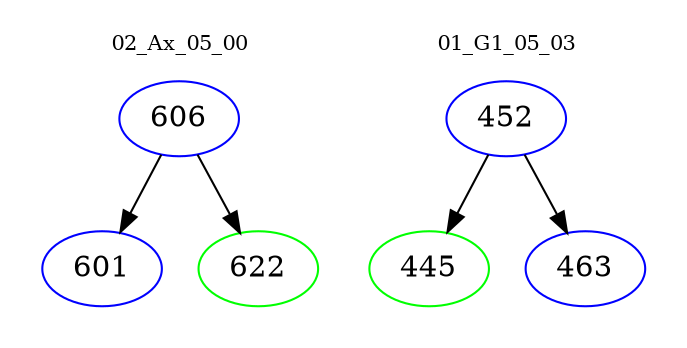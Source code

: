 digraph{
subgraph cluster_0 {
color = white
label = "02_Ax_05_00";
fontsize=10;
T0_606 [label="606", color="blue"]
T0_606 -> T0_601 [color="black"]
T0_601 [label="601", color="blue"]
T0_606 -> T0_622 [color="black"]
T0_622 [label="622", color="green"]
}
subgraph cluster_1 {
color = white
label = "01_G1_05_03";
fontsize=10;
T1_452 [label="452", color="blue"]
T1_452 -> T1_445 [color="black"]
T1_445 [label="445", color="green"]
T1_452 -> T1_463 [color="black"]
T1_463 [label="463", color="blue"]
}
}
